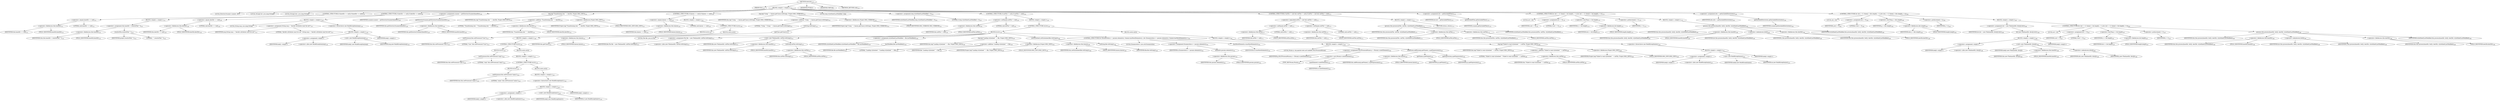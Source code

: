 digraph "execute" {  
"140" [label = <(METHOD,execute)<SUB>116</SUB>> ]
"4" [label = <(PARAM,this)<SUB>116</SUB>> ]
"141" [label = <(BLOCK,&lt;empty&gt;,&lt;empty&gt;)<SUB>116</SUB>> ]
"142" [label = <(LOCAL,DirectoryScanner scanner: ANY)> ]
"143" [label = <(LOCAL,String[] list: java.lang.String[])> ]
"144" [label = <(LOCAL,String[] dirs: java.lang.String[])> ]
"145" [label = <(CONTROL_STRUCTURE,if (baseDir == null),if (baseDir == null))<SUB>121</SUB>> ]
"146" [label = <(&lt;operator&gt;.equals,baseDir == null)<SUB>121</SUB>> ]
"147" [label = <(&lt;operator&gt;.fieldAccess,this.baseDir)<SUB>121</SUB>> ]
"148" [label = <(IDENTIFIER,this,baseDir == null)<SUB>121</SUB>> ]
"149" [label = <(FIELD_IDENTIFIER,baseDir,baseDir)<SUB>121</SUB>> ]
"150" [label = <(LITERAL,null,baseDir == null)<SUB>121</SUB>> ]
"151" [label = <(BLOCK,&lt;empty&gt;,&lt;empty&gt;)<SUB>121</SUB>> ]
"152" [label = <(&lt;operator&gt;.assignment,this.baseDir = resolveFile(&quot;.&quot;))<SUB>122</SUB>> ]
"153" [label = <(&lt;operator&gt;.fieldAccess,this.baseDir)<SUB>122</SUB>> ]
"154" [label = <(IDENTIFIER,this,this.baseDir = resolveFile(&quot;.&quot;))<SUB>122</SUB>> ]
"155" [label = <(FIELD_IDENTIFIER,baseDir,baseDir)<SUB>122</SUB>> ]
"156" [label = <(resolveFile,resolveFile(&quot;.&quot;))<SUB>122</SUB>> ]
"157" [label = <(IDENTIFIER,project,resolveFile(&quot;.&quot;))<SUB>122</SUB>> ]
"158" [label = <(LITERAL,&quot;.&quot;,resolveFile(&quot;.&quot;))<SUB>122</SUB>> ]
"159" [label = <(CONTROL_STRUCTURE,if (destDir == null),if (destDir == null))<SUB>126</SUB>> ]
"160" [label = <(&lt;operator&gt;.equals,destDir == null)<SUB>126</SUB>> ]
"161" [label = <(&lt;operator&gt;.fieldAccess,this.destDir)<SUB>126</SUB>> ]
"162" [label = <(IDENTIFIER,this,destDir == null)<SUB>126</SUB>> ]
"163" [label = <(FIELD_IDENTIFIER,destDir,destDir)<SUB>126</SUB>> ]
"164" [label = <(LITERAL,null,destDir == null)<SUB>126</SUB>> ]
"165" [label = <(BLOCK,&lt;empty&gt;,&lt;empty&gt;)<SUB>126</SUB>> ]
"166" [label = <(LOCAL,String msg: java.lang.String)> ]
"167" [label = <(&lt;operator&gt;.assignment,String msg = &quot;destdir attributes must be set!&quot;)<SUB>127</SUB>> ]
"168" [label = <(IDENTIFIER,msg,String msg = &quot;destdir attributes must be set!&quot;)<SUB>127</SUB>> ]
"169" [label = <(LITERAL,&quot;destdir attributes must be set!&quot;,String msg = &quot;destdir attributes must be set!&quot;)<SUB>127</SUB>> ]
"170" [label = <(&lt;operator&gt;.throw,throw new BuildException(msg);)<SUB>128</SUB>> ]
"171" [label = <(BLOCK,&lt;empty&gt;,&lt;empty&gt;)<SUB>128</SUB>> ]
"172" [label = <(&lt;operator&gt;.assignment,&lt;empty&gt;)> ]
"173" [label = <(IDENTIFIER,$obj1,&lt;empty&gt;)> ]
"174" [label = <(&lt;operator&gt;.alloc,new BuildException(msg))<SUB>128</SUB>> ]
"175" [label = <(&lt;init&gt;,new BuildException(msg))<SUB>128</SUB>> ]
"176" [label = <(IDENTIFIER,$obj1,new BuildException(msg))> ]
"177" [label = <(IDENTIFIER,msg,new BuildException(msg))<SUB>128</SUB>> ]
"178" [label = <(IDENTIFIER,$obj1,&lt;empty&gt;)> ]
"179" [label = <(&lt;operator&gt;.assignment,scanner = getDirectoryScanner(baseDir))<SUB>130</SUB>> ]
"180" [label = <(IDENTIFIER,scanner,scanner = getDirectoryScanner(baseDir))<SUB>130</SUB>> ]
"181" [label = <(getDirectoryScanner,getDirectoryScanner(baseDir))<SUB>130</SUB>> ]
"3" [label = <(IDENTIFIER,this,getDirectoryScanner(baseDir))<SUB>130</SUB>> ]
"182" [label = <(&lt;operator&gt;.fieldAccess,this.baseDir)<SUB>130</SUB>> ]
"183" [label = <(IDENTIFIER,this,getDirectoryScanner(baseDir))<SUB>130</SUB>> ]
"184" [label = <(FIELD_IDENTIFIER,baseDir,baseDir)<SUB>130</SUB>> ]
"185" [label = <(log,log(&quot;Transforming into &quot; + destDir, Project.MSG_INFO))<SUB>131</SUB>> ]
"5" [label = <(IDENTIFIER,this,log(&quot;Transforming into &quot; + destDir, Project.MSG_INFO))<SUB>131</SUB>> ]
"186" [label = <(&lt;operator&gt;.addition,&quot;Transforming into &quot; + destDir)<SUB>131</SUB>> ]
"187" [label = <(LITERAL,&quot;Transforming into &quot;,&quot;Transforming into &quot; + destDir)<SUB>131</SUB>> ]
"188" [label = <(&lt;operator&gt;.fieldAccess,this.destDir)<SUB>131</SUB>> ]
"189" [label = <(IDENTIFIER,this,&quot;Transforming into &quot; + destDir)<SUB>131</SUB>> ]
"190" [label = <(FIELD_IDENTIFIER,destDir,destDir)<SUB>131</SUB>> ]
"191" [label = <(&lt;operator&gt;.fieldAccess,Project.MSG_INFO)<SUB>131</SUB>> ]
"192" [label = <(IDENTIFIER,Project,log(&quot;Transforming into &quot; + destDir, Project.MSG_INFO))<SUB>131</SUB>> ]
"193" [label = <(FIELD_IDENTIFIER,MSG_INFO,MSG_INFO)<SUB>131</SUB>> ]
"194" [label = <(CONTROL_STRUCTURE,if (liaison == null),if (liaison == null))<SUB>135</SUB>> ]
"195" [label = <(&lt;operator&gt;.equals,liaison == null)<SUB>135</SUB>> ]
"196" [label = <(&lt;operator&gt;.fieldAccess,this.liaison)<SUB>135</SUB>> ]
"197" [label = <(IDENTIFIER,this,liaison == null)<SUB>135</SUB>> ]
"198" [label = <(FIELD_IDENTIFIER,liaison,liaison)<SUB>135</SUB>> ]
"199" [label = <(LITERAL,null,liaison == null)<SUB>135</SUB>> ]
"200" [label = <(BLOCK,&lt;empty&gt;,&lt;empty&gt;)<SUB>135</SUB>> ]
"201" [label = <(CONTROL_STRUCTURE,try,try)<SUB>136</SUB>> ]
"202" [label = <(BLOCK,try,try)<SUB>136</SUB>> ]
"203" [label = <(setProcessor,this.setProcessor(&quot;trax&quot;))<SUB>137</SUB>> ]
"6" [label = <(IDENTIFIER,this,this.setProcessor(&quot;trax&quot;))<SUB>137</SUB>> ]
"204" [label = <(LITERAL,&quot;trax&quot;,this.setProcessor(&quot;trax&quot;))<SUB>137</SUB>> ]
"205" [label = <(BLOCK,catch,catch)> ]
"206" [label = <(BLOCK,&lt;empty&gt;,&lt;empty&gt;)<SUB>138</SUB>> ]
"207" [label = <(CONTROL_STRUCTURE,try,try)<SUB>139</SUB>> ]
"208" [label = <(BLOCK,try,try)<SUB>139</SUB>> ]
"209" [label = <(setProcessor,this.setProcessor(&quot;xslp&quot;))<SUB>140</SUB>> ]
"7" [label = <(IDENTIFIER,this,this.setProcessor(&quot;xslp&quot;))<SUB>140</SUB>> ]
"210" [label = <(LITERAL,&quot;xslp&quot;,this.setProcessor(&quot;xslp&quot;))<SUB>140</SUB>> ]
"211" [label = <(BLOCK,catch,catch)> ]
"212" [label = <(BLOCK,&lt;empty&gt;,&lt;empty&gt;)<SUB>141</SUB>> ]
"213" [label = <(CONTROL_STRUCTURE,try,try)<SUB>142</SUB>> ]
"214" [label = <(BLOCK,try,try)<SUB>142</SUB>> ]
"215" [label = <(setProcessor,this.setProcessor(&quot;xalan&quot;))<SUB>143</SUB>> ]
"8" [label = <(IDENTIFIER,this,this.setProcessor(&quot;xalan&quot;))<SUB>143</SUB>> ]
"216" [label = <(LITERAL,&quot;xalan&quot;,this.setProcessor(&quot;xalan&quot;))<SUB>143</SUB>> ]
"217" [label = <(BLOCK,catch,catch)> ]
"218" [label = <(BLOCK,&lt;empty&gt;,&lt;empty&gt;)<SUB>144</SUB>> ]
"219" [label = <(&lt;operator&gt;.throw,throw new BuildException(e1);)<SUB>145</SUB>> ]
"220" [label = <(BLOCK,&lt;empty&gt;,&lt;empty&gt;)<SUB>145</SUB>> ]
"221" [label = <(&lt;operator&gt;.assignment,&lt;empty&gt;)> ]
"222" [label = <(IDENTIFIER,$obj2,&lt;empty&gt;)> ]
"223" [label = <(&lt;operator&gt;.alloc,new BuildException(e1))<SUB>145</SUB>> ]
"224" [label = <(&lt;init&gt;,new BuildException(e1))<SUB>145</SUB>> ]
"225" [label = <(IDENTIFIER,$obj2,new BuildException(e1))> ]
"226" [label = <(IDENTIFIER,e1,new BuildException(e1))<SUB>145</SUB>> ]
"227" [label = <(IDENTIFIER,$obj2,&lt;empty&gt;)> ]
"228" [label = <(log,log(&quot;Using &quot; + liaison.getClass().toString(), Project.MSG_VERBOSE))<SUB>151</SUB>> ]
"9" [label = <(IDENTIFIER,this,log(&quot;Using &quot; + liaison.getClass().toString(), Project.MSG_VERBOSE))<SUB>151</SUB>> ]
"229" [label = <(&lt;operator&gt;.addition,&quot;Using &quot; + liaison.getClass().toString())<SUB>151</SUB>> ]
"230" [label = <(LITERAL,&quot;Using &quot;,&quot;Using &quot; + liaison.getClass().toString())<SUB>151</SUB>> ]
"231" [label = <(toString,toString())<SUB>151</SUB>> ]
"232" [label = <(getClass,getClass())<SUB>151</SUB>> ]
"233" [label = <(&lt;operator&gt;.fieldAccess,this.liaison)<SUB>151</SUB>> ]
"234" [label = <(IDENTIFIER,this,getClass())<SUB>151</SUB>> ]
"235" [label = <(FIELD_IDENTIFIER,liaison,liaison)<SUB>151</SUB>> ]
"236" [label = <(&lt;operator&gt;.fieldAccess,Project.MSG_VERBOSE)<SUB>151</SUB>> ]
"237" [label = <(IDENTIFIER,Project,log(&quot;Using &quot; + liaison.getClass().toString(), Project.MSG_VERBOSE))<SUB>151</SUB>> ]
"238" [label = <(FIELD_IDENTIFIER,MSG_VERBOSE,MSG_VERBOSE)<SUB>151</SUB>> ]
"239" [label = <(LOCAL,long styleSheetLastModified: long)> ]
"240" [label = <(&lt;operator&gt;.assignment,long styleSheetLastModified = 0)<SUB>153</SUB>> ]
"241" [label = <(IDENTIFIER,styleSheetLastModified,long styleSheetLastModified = 0)<SUB>153</SUB>> ]
"242" [label = <(LITERAL,0,long styleSheetLastModified = 0)<SUB>153</SUB>> ]
"243" [label = <(CONTROL_STRUCTURE,if (xslFile != null),if (xslFile != null))<SUB>154</SUB>> ]
"244" [label = <(&lt;operator&gt;.notEquals,xslFile != null)<SUB>154</SUB>> ]
"245" [label = <(&lt;operator&gt;.fieldAccess,this.xslFile)<SUB>154</SUB>> ]
"246" [label = <(IDENTIFIER,this,xslFile != null)<SUB>154</SUB>> ]
"247" [label = <(FIELD_IDENTIFIER,xslFile,xslFile)<SUB>154</SUB>> ]
"248" [label = <(LITERAL,null,xslFile != null)<SUB>154</SUB>> ]
"249" [label = <(BLOCK,&lt;empty&gt;,&lt;empty&gt;)<SUB>154</SUB>> ]
"250" [label = <(CONTROL_STRUCTURE,try,try)<SUB>155</SUB>> ]
"251" [label = <(BLOCK,try,try)<SUB>155</SUB>> ]
"11" [label = <(LOCAL,File file: java.io.File)> ]
"252" [label = <(&lt;operator&gt;.assignment,File file = new File(baseDir, xslFile.toString()))<SUB>157</SUB>> ]
"253" [label = <(IDENTIFIER,file,File file = new File(baseDir, xslFile.toString()))<SUB>157</SUB>> ]
"254" [label = <(&lt;operator&gt;.alloc,new File(baseDir, xslFile.toString()))<SUB>157</SUB>> ]
"255" [label = <(&lt;init&gt;,new File(baseDir, xslFile.toString()))<SUB>157</SUB>> ]
"10" [label = <(IDENTIFIER,file,new File(baseDir, xslFile.toString()))<SUB>157</SUB>> ]
"256" [label = <(&lt;operator&gt;.fieldAccess,this.baseDir)<SUB>157</SUB>> ]
"257" [label = <(IDENTIFIER,this,new File(baseDir, xslFile.toString()))<SUB>157</SUB>> ]
"258" [label = <(FIELD_IDENTIFIER,baseDir,baseDir)<SUB>157</SUB>> ]
"259" [label = <(toString,xslFile.toString())<SUB>157</SUB>> ]
"260" [label = <(&lt;operator&gt;.fieldAccess,this.xslFile)<SUB>157</SUB>> ]
"261" [label = <(IDENTIFIER,this,xslFile.toString())<SUB>157</SUB>> ]
"262" [label = <(FIELD_IDENTIFIER,xslFile,xslFile)<SUB>157</SUB>> ]
"263" [label = <(&lt;operator&gt;.assignment,styleSheetLastModified = file.lastModified())<SUB>158</SUB>> ]
"264" [label = <(IDENTIFIER,styleSheetLastModified,styleSheetLastModified = file.lastModified())<SUB>158</SUB>> ]
"265" [label = <(lastModified,file.lastModified())<SUB>158</SUB>> ]
"266" [label = <(IDENTIFIER,file,file.lastModified())<SUB>158</SUB>> ]
"267" [label = <(log,log(&quot;Loading stylesheet &quot; + file, Project.MSG_INFO))<SUB>159</SUB>> ]
"12" [label = <(IDENTIFIER,this,log(&quot;Loading stylesheet &quot; + file, Project.MSG_INFO))<SUB>159</SUB>> ]
"268" [label = <(&lt;operator&gt;.addition,&quot;Loading stylesheet &quot; + file)<SUB>159</SUB>> ]
"269" [label = <(LITERAL,&quot;Loading stylesheet &quot;,&quot;Loading stylesheet &quot; + file)<SUB>159</SUB>> ]
"270" [label = <(IDENTIFIER,file,&quot;Loading stylesheet &quot; + file)<SUB>159</SUB>> ]
"271" [label = <(&lt;operator&gt;.fieldAccess,Project.MSG_INFO)<SUB>159</SUB>> ]
"272" [label = <(IDENTIFIER,Project,log(&quot;Loading stylesheet &quot; + file, Project.MSG_INFO))<SUB>159</SUB>> ]
"273" [label = <(FIELD_IDENTIFIER,MSG_INFO,MSG_INFO)<SUB>159</SUB>> ]
"274" [label = <(setStylesheet,setStylesheet(file.toString()))<SUB>160</SUB>> ]
"275" [label = <(&lt;operator&gt;.fieldAccess,this.liaison)<SUB>160</SUB>> ]
"276" [label = <(IDENTIFIER,this,setStylesheet(file.toString()))<SUB>160</SUB>> ]
"277" [label = <(FIELD_IDENTIFIER,liaison,liaison)<SUB>160</SUB>> ]
"278" [label = <(toString,file.toString())<SUB>160</SUB>> ]
"279" [label = <(IDENTIFIER,file,file.toString())<SUB>160</SUB>> ]
"280" [label = <(CONTROL_STRUCTURE,for (Enumeration e = params.elements(); Some(e.hasMoreElements()); ),for (Enumeration e = params.elements(); Some(e.hasMoreElements()); ))<SUB>161</SUB>> ]
"281" [label = <(LOCAL,Enumeration e: java.util.Enumeration)> ]
"282" [label = <(&lt;operator&gt;.assignment,Enumeration e = params.elements())<SUB>161</SUB>> ]
"283" [label = <(IDENTIFIER,e,Enumeration e = params.elements())<SUB>161</SUB>> ]
"284" [label = <(elements,params.elements())<SUB>161</SUB>> ]
"285" [label = <(&lt;operator&gt;.fieldAccess,this.params)<SUB>161</SUB>> ]
"286" [label = <(IDENTIFIER,this,params.elements())<SUB>161</SUB>> ]
"287" [label = <(FIELD_IDENTIFIER,params,params)<SUB>161</SUB>> ]
"288" [label = <(hasMoreElements,e.hasMoreElements())<SUB>161</SUB>> ]
"289" [label = <(IDENTIFIER,e,e.hasMoreElements())<SUB>161</SUB>> ]
"290" [label = <(BLOCK,&lt;empty&gt;,&lt;empty&gt;)<SUB>161</SUB>> ]
"291" [label = <(LOCAL,Param p: org.apache.tools.ant.taskdefs.XSLTProcess$Param)> ]
"292" [label = <(&lt;operator&gt;.assignment,XSLTProcess$Param p = (Param) e.nextElement())<SUB>162</SUB>> ]
"293" [label = <(IDENTIFIER,p,XSLTProcess$Param p = (Param) e.nextElement())<SUB>162</SUB>> ]
"294" [label = <(&lt;operator&gt;.cast,(Param) e.nextElement())<SUB>162</SUB>> ]
"295" [label = <(TYPE_REF,Param,Param)<SUB>162</SUB>> ]
"296" [label = <(nextElement,e.nextElement())<SUB>162</SUB>> ]
"297" [label = <(IDENTIFIER,e,e.nextElement())<SUB>162</SUB>> ]
"298" [label = <(addParam,addParam(p.getName(), p.getExpression()))<SUB>163</SUB>> ]
"299" [label = <(&lt;operator&gt;.fieldAccess,this.liaison)<SUB>163</SUB>> ]
"300" [label = <(IDENTIFIER,this,addParam(p.getName(), p.getExpression()))<SUB>163</SUB>> ]
"301" [label = <(FIELD_IDENTIFIER,liaison,liaison)<SUB>163</SUB>> ]
"302" [label = <(getName,p.getName())<SUB>163</SUB>> ]
"303" [label = <(IDENTIFIER,p,p.getName())<SUB>163</SUB>> ]
"304" [label = <(getExpression,p.getExpression())<SUB>163</SUB>> ]
"305" [label = <(IDENTIFIER,p,p.getExpression())<SUB>163</SUB>> ]
"306" [label = <(BLOCK,catch,catch)> ]
"307" [label = <(BLOCK,&lt;empty&gt;,&lt;empty&gt;)<SUB>165</SUB>> ]
"308" [label = <(log,log(&quot;Failed to read stylesheet &quot; + xslFile, Project.MSG_INFO))<SUB>166</SUB>> ]
"13" [label = <(IDENTIFIER,this,log(&quot;Failed to read stylesheet &quot; + xslFile, Project.MSG_INFO))<SUB>166</SUB>> ]
"309" [label = <(&lt;operator&gt;.addition,&quot;Failed to read stylesheet &quot; + xslFile)<SUB>166</SUB>> ]
"310" [label = <(LITERAL,&quot;Failed to read stylesheet &quot;,&quot;Failed to read stylesheet &quot; + xslFile)<SUB>166</SUB>> ]
"311" [label = <(&lt;operator&gt;.fieldAccess,this.xslFile)<SUB>166</SUB>> ]
"312" [label = <(IDENTIFIER,this,&quot;Failed to read stylesheet &quot; + xslFile)<SUB>166</SUB>> ]
"313" [label = <(FIELD_IDENTIFIER,xslFile,xslFile)<SUB>166</SUB>> ]
"314" [label = <(&lt;operator&gt;.fieldAccess,Project.MSG_INFO)<SUB>166</SUB>> ]
"315" [label = <(IDENTIFIER,Project,log(&quot;Failed to read stylesheet &quot; + xslFile, Project.MSG_INFO))<SUB>166</SUB>> ]
"316" [label = <(FIELD_IDENTIFIER,MSG_INFO,MSG_INFO)<SUB>166</SUB>> ]
"317" [label = <(&lt;operator&gt;.throw,throw new BuildException(ex);)<SUB>167</SUB>> ]
"318" [label = <(BLOCK,&lt;empty&gt;,&lt;empty&gt;)<SUB>167</SUB>> ]
"319" [label = <(&lt;operator&gt;.assignment,&lt;empty&gt;)> ]
"320" [label = <(IDENTIFIER,$obj4,&lt;empty&gt;)> ]
"321" [label = <(&lt;operator&gt;.alloc,new BuildException(ex))<SUB>167</SUB>> ]
"322" [label = <(&lt;init&gt;,new BuildException(ex))<SUB>167</SUB>> ]
"323" [label = <(IDENTIFIER,$obj4,new BuildException(ex))> ]
"324" [label = <(IDENTIFIER,ex,new BuildException(ex))<SUB>167</SUB>> ]
"325" [label = <(IDENTIFIER,$obj4,&lt;empty&gt;)> ]
"326" [label = <(CONTROL_STRUCTURE,if (inFile != null &amp;&amp; outFile != null),if (inFile != null &amp;&amp; outFile != null))<SUB>172</SUB>> ]
"327" [label = <(&lt;operator&gt;.logicalAnd,inFile != null &amp;&amp; outFile != null)<SUB>172</SUB>> ]
"328" [label = <(&lt;operator&gt;.notEquals,inFile != null)<SUB>172</SUB>> ]
"329" [label = <(&lt;operator&gt;.fieldAccess,this.inFile)<SUB>172</SUB>> ]
"330" [label = <(IDENTIFIER,this,inFile != null)<SUB>172</SUB>> ]
"331" [label = <(FIELD_IDENTIFIER,inFile,inFile)<SUB>172</SUB>> ]
"332" [label = <(LITERAL,null,inFile != null)<SUB>172</SUB>> ]
"333" [label = <(&lt;operator&gt;.notEquals,outFile != null)<SUB>172</SUB>> ]
"334" [label = <(&lt;operator&gt;.fieldAccess,this.outFile)<SUB>172</SUB>> ]
"335" [label = <(IDENTIFIER,this,outFile != null)<SUB>172</SUB>> ]
"336" [label = <(FIELD_IDENTIFIER,outFile,outFile)<SUB>172</SUB>> ]
"337" [label = <(LITERAL,null,outFile != null)<SUB>172</SUB>> ]
"338" [label = <(BLOCK,&lt;empty&gt;,&lt;empty&gt;)<SUB>172</SUB>> ]
"339" [label = <(process,this.process(inFile, outFile, styleSheetLastModified))<SUB>173</SUB>> ]
"14" [label = <(IDENTIFIER,this,this.process(inFile, outFile, styleSheetLastModified))<SUB>173</SUB>> ]
"340" [label = <(&lt;operator&gt;.fieldAccess,this.inFile)<SUB>173</SUB>> ]
"341" [label = <(IDENTIFIER,this,this.process(inFile, outFile, styleSheetLastModified))<SUB>173</SUB>> ]
"342" [label = <(FIELD_IDENTIFIER,inFile,inFile)<SUB>173</SUB>> ]
"343" [label = <(&lt;operator&gt;.fieldAccess,this.outFile)<SUB>173</SUB>> ]
"344" [label = <(IDENTIFIER,this,this.process(inFile, outFile, styleSheetLastModified))<SUB>173</SUB>> ]
"345" [label = <(FIELD_IDENTIFIER,outFile,outFile)<SUB>173</SUB>> ]
"346" [label = <(IDENTIFIER,styleSheetLastModified,this.process(inFile, outFile, styleSheetLastModified))<SUB>173</SUB>> ]
"347" [label = <(RETURN,return;,return;)<SUB>174</SUB>> ]
"348" [label = <(&lt;operator&gt;.assignment,list = getIncludedFiles())<SUB>178</SUB>> ]
"349" [label = <(IDENTIFIER,list,list = getIncludedFiles())<SUB>178</SUB>> ]
"350" [label = <(getIncludedFiles,getIncludedFiles())<SUB>178</SUB>> ]
"351" [label = <(IDENTIFIER,scanner,getIncludedFiles())<SUB>178</SUB>> ]
"352" [label = <(CONTROL_STRUCTURE,for (int i = 0; Some(i &lt; list.length); ++i),for (int i = 0; Some(i &lt; list.length); ++i))<SUB>179</SUB>> ]
"353" [label = <(LOCAL,int i: int)> ]
"354" [label = <(&lt;operator&gt;.assignment,int i = 0)<SUB>179</SUB>> ]
"355" [label = <(IDENTIFIER,i,int i = 0)<SUB>179</SUB>> ]
"356" [label = <(LITERAL,0,int i = 0)<SUB>179</SUB>> ]
"357" [label = <(&lt;operator&gt;.lessThan,i &lt; list.length)<SUB>179</SUB>> ]
"358" [label = <(IDENTIFIER,i,i &lt; list.length)<SUB>179</SUB>> ]
"359" [label = <(&lt;operator&gt;.fieldAccess,list.length)<SUB>179</SUB>> ]
"360" [label = <(IDENTIFIER,list,i &lt; list.length)<SUB>179</SUB>> ]
"361" [label = <(FIELD_IDENTIFIER,length,length)<SUB>179</SUB>> ]
"362" [label = <(&lt;operator&gt;.preIncrement,++i)<SUB>179</SUB>> ]
"363" [label = <(IDENTIFIER,i,++i)<SUB>179</SUB>> ]
"364" [label = <(BLOCK,&lt;empty&gt;,&lt;empty&gt;)<SUB>179</SUB>> ]
"365" [label = <(process,this.process(baseDir, list[i], destDir, styleSheetLastModified))<SUB>180</SUB>> ]
"15" [label = <(IDENTIFIER,this,this.process(baseDir, list[i], destDir, styleSheetLastModified))<SUB>180</SUB>> ]
"366" [label = <(&lt;operator&gt;.fieldAccess,this.baseDir)<SUB>180</SUB>> ]
"367" [label = <(IDENTIFIER,this,this.process(baseDir, list[i], destDir, styleSheetLastModified))<SUB>180</SUB>> ]
"368" [label = <(FIELD_IDENTIFIER,baseDir,baseDir)<SUB>180</SUB>> ]
"369" [label = <(&lt;operator&gt;.indexAccess,list[i])<SUB>180</SUB>> ]
"370" [label = <(IDENTIFIER,list,this.process(baseDir, list[i], destDir, styleSheetLastModified))<SUB>180</SUB>> ]
"371" [label = <(IDENTIFIER,i,this.process(baseDir, list[i], destDir, styleSheetLastModified))<SUB>180</SUB>> ]
"372" [label = <(&lt;operator&gt;.fieldAccess,this.destDir)<SUB>180</SUB>> ]
"373" [label = <(IDENTIFIER,this,this.process(baseDir, list[i], destDir, styleSheetLastModified))<SUB>180</SUB>> ]
"374" [label = <(FIELD_IDENTIFIER,destDir,destDir)<SUB>180</SUB>> ]
"375" [label = <(IDENTIFIER,styleSheetLastModified,this.process(baseDir, list[i], destDir, styleSheetLastModified))<SUB>180</SUB>> ]
"376" [label = <(&lt;operator&gt;.assignment,dirs = getIncludedDirectories())<SUB>184</SUB>> ]
"377" [label = <(IDENTIFIER,dirs,dirs = getIncludedDirectories())<SUB>184</SUB>> ]
"378" [label = <(getIncludedDirectories,getIncludedDirectories())<SUB>184</SUB>> ]
"379" [label = <(IDENTIFIER,scanner,getIncludedDirectories())<SUB>184</SUB>> ]
"380" [label = <(CONTROL_STRUCTURE,for (int j = 0; Some(j &lt; dirs.length); ++j),for (int j = 0; Some(j &lt; dirs.length); ++j))<SUB>185</SUB>> ]
"381" [label = <(LOCAL,int j: int)> ]
"382" [label = <(&lt;operator&gt;.assignment,int j = 0)<SUB>185</SUB>> ]
"383" [label = <(IDENTIFIER,j,int j = 0)<SUB>185</SUB>> ]
"384" [label = <(LITERAL,0,int j = 0)<SUB>185</SUB>> ]
"385" [label = <(&lt;operator&gt;.lessThan,j &lt; dirs.length)<SUB>185</SUB>> ]
"386" [label = <(IDENTIFIER,j,j &lt; dirs.length)<SUB>185</SUB>> ]
"387" [label = <(&lt;operator&gt;.fieldAccess,dirs.length)<SUB>185</SUB>> ]
"388" [label = <(IDENTIFIER,dirs,j &lt; dirs.length)<SUB>185</SUB>> ]
"389" [label = <(FIELD_IDENTIFIER,length,length)<SUB>185</SUB>> ]
"390" [label = <(&lt;operator&gt;.preIncrement,++j)<SUB>185</SUB>> ]
"391" [label = <(IDENTIFIER,j,++j)<SUB>185</SUB>> ]
"392" [label = <(BLOCK,&lt;empty&gt;,&lt;empty&gt;)<SUB>185</SUB>> ]
"393" [label = <(&lt;operator&gt;.assignment,list = new File(baseDir, dirs[j]).list())<SUB>186</SUB>> ]
"394" [label = <(IDENTIFIER,list,list = new File(baseDir, dirs[j]).list())<SUB>186</SUB>> ]
"395" [label = <(list,new File(baseDir, dirs[j]).list())<SUB>186</SUB>> ]
"396" [label = <(BLOCK,&lt;empty&gt;,&lt;empty&gt;)<SUB>186</SUB>> ]
"397" [label = <(&lt;operator&gt;.assignment,&lt;empty&gt;)> ]
"398" [label = <(IDENTIFIER,$obj5,&lt;empty&gt;)> ]
"399" [label = <(&lt;operator&gt;.alloc,new File(baseDir, dirs[j]))<SUB>186</SUB>> ]
"400" [label = <(&lt;init&gt;,new File(baseDir, dirs[j]))<SUB>186</SUB>> ]
"401" [label = <(IDENTIFIER,$obj5,new File(baseDir, dirs[j]))> ]
"402" [label = <(&lt;operator&gt;.fieldAccess,this.baseDir)<SUB>186</SUB>> ]
"403" [label = <(IDENTIFIER,this,new File(baseDir, dirs[j]))<SUB>186</SUB>> ]
"404" [label = <(FIELD_IDENTIFIER,baseDir,baseDir)<SUB>186</SUB>> ]
"405" [label = <(&lt;operator&gt;.indexAccess,dirs[j])<SUB>186</SUB>> ]
"406" [label = <(IDENTIFIER,dirs,new File(baseDir, dirs[j]))<SUB>186</SUB>> ]
"407" [label = <(IDENTIFIER,j,new File(baseDir, dirs[j]))<SUB>186</SUB>> ]
"408" [label = <(IDENTIFIER,$obj5,&lt;empty&gt;)> ]
"409" [label = <(CONTROL_STRUCTURE,for (int i = 0; Some(i &lt; list.length); ++i),for (int i = 0; Some(i &lt; list.length); ++i))<SUB>187</SUB>> ]
"410" [label = <(LOCAL,int i: int)> ]
"411" [label = <(&lt;operator&gt;.assignment,int i = 0)<SUB>187</SUB>> ]
"412" [label = <(IDENTIFIER,i,int i = 0)<SUB>187</SUB>> ]
"413" [label = <(LITERAL,0,int i = 0)<SUB>187</SUB>> ]
"414" [label = <(&lt;operator&gt;.lessThan,i &lt; list.length)<SUB>187</SUB>> ]
"415" [label = <(IDENTIFIER,i,i &lt; list.length)<SUB>187</SUB>> ]
"416" [label = <(&lt;operator&gt;.fieldAccess,list.length)<SUB>187</SUB>> ]
"417" [label = <(IDENTIFIER,list,i &lt; list.length)<SUB>187</SUB>> ]
"418" [label = <(FIELD_IDENTIFIER,length,length)<SUB>187</SUB>> ]
"419" [label = <(&lt;operator&gt;.preIncrement,++i)<SUB>187</SUB>> ]
"420" [label = <(IDENTIFIER,i,++i)<SUB>187</SUB>> ]
"421" [label = <(process,this.process(baseDir, list[i], destDir, styleSheetLastModified))<SUB>188</SUB>> ]
"16" [label = <(IDENTIFIER,this,this.process(baseDir, list[i], destDir, styleSheetLastModified))<SUB>188</SUB>> ]
"422" [label = <(&lt;operator&gt;.fieldAccess,this.baseDir)<SUB>188</SUB>> ]
"423" [label = <(IDENTIFIER,this,this.process(baseDir, list[i], destDir, styleSheetLastModified))<SUB>188</SUB>> ]
"424" [label = <(FIELD_IDENTIFIER,baseDir,baseDir)<SUB>188</SUB>> ]
"425" [label = <(&lt;operator&gt;.indexAccess,list[i])<SUB>188</SUB>> ]
"426" [label = <(IDENTIFIER,list,this.process(baseDir, list[i], destDir, styleSheetLastModified))<SUB>188</SUB>> ]
"427" [label = <(IDENTIFIER,i,this.process(baseDir, list[i], destDir, styleSheetLastModified))<SUB>188</SUB>> ]
"428" [label = <(&lt;operator&gt;.fieldAccess,this.destDir)<SUB>188</SUB>> ]
"429" [label = <(IDENTIFIER,this,this.process(baseDir, list[i], destDir, styleSheetLastModified))<SUB>188</SUB>> ]
"430" [label = <(FIELD_IDENTIFIER,destDir,destDir)<SUB>188</SUB>> ]
"431" [label = <(IDENTIFIER,styleSheetLastModified,this.process(baseDir, list[i], destDir, styleSheetLastModified))<SUB>188</SUB>> ]
"432" [label = <(MODIFIER,PUBLIC)> ]
"433" [label = <(MODIFIER,VIRTUAL)> ]
"434" [label = <(METHOD_RETURN,void)<SUB>116</SUB>> ]
  "140" -> "4" 
  "140" -> "141" 
  "140" -> "432" 
  "140" -> "433" 
  "140" -> "434" 
  "141" -> "142" 
  "141" -> "143" 
  "141" -> "144" 
  "141" -> "145" 
  "141" -> "159" 
  "141" -> "179" 
  "141" -> "185" 
  "141" -> "194" 
  "141" -> "228" 
  "141" -> "239" 
  "141" -> "240" 
  "141" -> "243" 
  "141" -> "326" 
  "141" -> "348" 
  "141" -> "352" 
  "141" -> "376" 
  "141" -> "380" 
  "145" -> "146" 
  "145" -> "151" 
  "146" -> "147" 
  "146" -> "150" 
  "147" -> "148" 
  "147" -> "149" 
  "151" -> "152" 
  "152" -> "153" 
  "152" -> "156" 
  "153" -> "154" 
  "153" -> "155" 
  "156" -> "157" 
  "156" -> "158" 
  "159" -> "160" 
  "159" -> "165" 
  "160" -> "161" 
  "160" -> "164" 
  "161" -> "162" 
  "161" -> "163" 
  "165" -> "166" 
  "165" -> "167" 
  "165" -> "170" 
  "167" -> "168" 
  "167" -> "169" 
  "170" -> "171" 
  "171" -> "172" 
  "171" -> "175" 
  "171" -> "178" 
  "172" -> "173" 
  "172" -> "174" 
  "175" -> "176" 
  "175" -> "177" 
  "179" -> "180" 
  "179" -> "181" 
  "181" -> "3" 
  "181" -> "182" 
  "182" -> "183" 
  "182" -> "184" 
  "185" -> "5" 
  "185" -> "186" 
  "185" -> "191" 
  "186" -> "187" 
  "186" -> "188" 
  "188" -> "189" 
  "188" -> "190" 
  "191" -> "192" 
  "191" -> "193" 
  "194" -> "195" 
  "194" -> "200" 
  "195" -> "196" 
  "195" -> "199" 
  "196" -> "197" 
  "196" -> "198" 
  "200" -> "201" 
  "201" -> "202" 
  "201" -> "205" 
  "202" -> "203" 
  "203" -> "6" 
  "203" -> "204" 
  "205" -> "206" 
  "206" -> "207" 
  "207" -> "208" 
  "207" -> "211" 
  "208" -> "209" 
  "209" -> "7" 
  "209" -> "210" 
  "211" -> "212" 
  "212" -> "213" 
  "213" -> "214" 
  "213" -> "217" 
  "214" -> "215" 
  "215" -> "8" 
  "215" -> "216" 
  "217" -> "218" 
  "218" -> "219" 
  "219" -> "220" 
  "220" -> "221" 
  "220" -> "224" 
  "220" -> "227" 
  "221" -> "222" 
  "221" -> "223" 
  "224" -> "225" 
  "224" -> "226" 
  "228" -> "9" 
  "228" -> "229" 
  "228" -> "236" 
  "229" -> "230" 
  "229" -> "231" 
  "231" -> "232" 
  "232" -> "233" 
  "233" -> "234" 
  "233" -> "235" 
  "236" -> "237" 
  "236" -> "238" 
  "240" -> "241" 
  "240" -> "242" 
  "243" -> "244" 
  "243" -> "249" 
  "244" -> "245" 
  "244" -> "248" 
  "245" -> "246" 
  "245" -> "247" 
  "249" -> "250" 
  "250" -> "251" 
  "250" -> "306" 
  "251" -> "11" 
  "251" -> "252" 
  "251" -> "255" 
  "251" -> "263" 
  "251" -> "267" 
  "251" -> "274" 
  "251" -> "280" 
  "252" -> "253" 
  "252" -> "254" 
  "255" -> "10" 
  "255" -> "256" 
  "255" -> "259" 
  "256" -> "257" 
  "256" -> "258" 
  "259" -> "260" 
  "260" -> "261" 
  "260" -> "262" 
  "263" -> "264" 
  "263" -> "265" 
  "265" -> "266" 
  "267" -> "12" 
  "267" -> "268" 
  "267" -> "271" 
  "268" -> "269" 
  "268" -> "270" 
  "271" -> "272" 
  "271" -> "273" 
  "274" -> "275" 
  "274" -> "278" 
  "275" -> "276" 
  "275" -> "277" 
  "278" -> "279" 
  "280" -> "281" 
  "280" -> "282" 
  "280" -> "288" 
  "280" -> "290" 
  "282" -> "283" 
  "282" -> "284" 
  "284" -> "285" 
  "285" -> "286" 
  "285" -> "287" 
  "288" -> "289" 
  "290" -> "291" 
  "290" -> "292" 
  "290" -> "298" 
  "292" -> "293" 
  "292" -> "294" 
  "294" -> "295" 
  "294" -> "296" 
  "296" -> "297" 
  "298" -> "299" 
  "298" -> "302" 
  "298" -> "304" 
  "299" -> "300" 
  "299" -> "301" 
  "302" -> "303" 
  "304" -> "305" 
  "306" -> "307" 
  "307" -> "308" 
  "307" -> "317" 
  "308" -> "13" 
  "308" -> "309" 
  "308" -> "314" 
  "309" -> "310" 
  "309" -> "311" 
  "311" -> "312" 
  "311" -> "313" 
  "314" -> "315" 
  "314" -> "316" 
  "317" -> "318" 
  "318" -> "319" 
  "318" -> "322" 
  "318" -> "325" 
  "319" -> "320" 
  "319" -> "321" 
  "322" -> "323" 
  "322" -> "324" 
  "326" -> "327" 
  "326" -> "338" 
  "327" -> "328" 
  "327" -> "333" 
  "328" -> "329" 
  "328" -> "332" 
  "329" -> "330" 
  "329" -> "331" 
  "333" -> "334" 
  "333" -> "337" 
  "334" -> "335" 
  "334" -> "336" 
  "338" -> "339" 
  "338" -> "347" 
  "339" -> "14" 
  "339" -> "340" 
  "339" -> "343" 
  "339" -> "346" 
  "340" -> "341" 
  "340" -> "342" 
  "343" -> "344" 
  "343" -> "345" 
  "348" -> "349" 
  "348" -> "350" 
  "350" -> "351" 
  "352" -> "353" 
  "352" -> "354" 
  "352" -> "357" 
  "352" -> "362" 
  "352" -> "364" 
  "354" -> "355" 
  "354" -> "356" 
  "357" -> "358" 
  "357" -> "359" 
  "359" -> "360" 
  "359" -> "361" 
  "362" -> "363" 
  "364" -> "365" 
  "365" -> "15" 
  "365" -> "366" 
  "365" -> "369" 
  "365" -> "372" 
  "365" -> "375" 
  "366" -> "367" 
  "366" -> "368" 
  "369" -> "370" 
  "369" -> "371" 
  "372" -> "373" 
  "372" -> "374" 
  "376" -> "377" 
  "376" -> "378" 
  "378" -> "379" 
  "380" -> "381" 
  "380" -> "382" 
  "380" -> "385" 
  "380" -> "390" 
  "380" -> "392" 
  "382" -> "383" 
  "382" -> "384" 
  "385" -> "386" 
  "385" -> "387" 
  "387" -> "388" 
  "387" -> "389" 
  "390" -> "391" 
  "392" -> "393" 
  "392" -> "409" 
  "393" -> "394" 
  "393" -> "395" 
  "395" -> "396" 
  "396" -> "397" 
  "396" -> "400" 
  "396" -> "408" 
  "397" -> "398" 
  "397" -> "399" 
  "400" -> "401" 
  "400" -> "402" 
  "400" -> "405" 
  "402" -> "403" 
  "402" -> "404" 
  "405" -> "406" 
  "405" -> "407" 
  "409" -> "410" 
  "409" -> "411" 
  "409" -> "414" 
  "409" -> "419" 
  "409" -> "421" 
  "411" -> "412" 
  "411" -> "413" 
  "414" -> "415" 
  "414" -> "416" 
  "416" -> "417" 
  "416" -> "418" 
  "419" -> "420" 
  "421" -> "16" 
  "421" -> "422" 
  "421" -> "425" 
  "421" -> "428" 
  "421" -> "431" 
  "422" -> "423" 
  "422" -> "424" 
  "425" -> "426" 
  "425" -> "427" 
  "428" -> "429" 
  "428" -> "430" 
}
